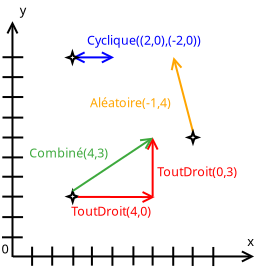 <?xml version="1.0" encoding="UTF-8"?>
<dia:diagram xmlns:dia="http://www.lysator.liu.se/~alla/dia/">
  <dia:layer name="Arrière-plan" visible="true" active="true">
    <dia:object type="Standard - Line" version="0" id="O0">
      <dia:attribute name="obj_pos">
        <dia:point val="20.978,5.185"/>
      </dia:attribute>
      <dia:attribute name="obj_bb">
        <dia:rectangle val="20.647,5.135;21.309,17.028"/>
      </dia:attribute>
      <dia:attribute name="conn_endpoints">
        <dia:point val="20.978,5.185"/>
        <dia:point val="20.98,16.978"/>
      </dia:attribute>
      <dia:attribute name="numcp">
        <dia:int val="1"/>
      </dia:attribute>
      <dia:attribute name="start_arrow">
        <dia:enum val="1"/>
      </dia:attribute>
      <dia:attribute name="start_arrow_length">
        <dia:real val="0.5"/>
      </dia:attribute>
      <dia:attribute name="start_arrow_width">
        <dia:real val="0.5"/>
      </dia:attribute>
    </dia:object>
    <dia:object type="Standard - Line" version="0" id="O1">
      <dia:attribute name="obj_pos">
        <dia:point val="33.06,16.948"/>
      </dia:attribute>
      <dia:attribute name="obj_bb">
        <dia:rectangle val="20.95,16.617;33.111,17.279"/>
      </dia:attribute>
      <dia:attribute name="conn_endpoints">
        <dia:point val="33.06,16.948"/>
        <dia:point val="21,16.949"/>
      </dia:attribute>
      <dia:attribute name="numcp">
        <dia:int val="1"/>
      </dia:attribute>
      <dia:attribute name="start_arrow">
        <dia:enum val="1"/>
      </dia:attribute>
      <dia:attribute name="start_arrow_length">
        <dia:real val="0.5"/>
      </dia:attribute>
      <dia:attribute name="start_arrow_width">
        <dia:real val="0.5"/>
      </dia:attribute>
    </dia:object>
    <dia:object type="Standard - Line" version="0" id="O2">
      <dia:attribute name="obj_pos">
        <dia:point val="21.96,16.46"/>
      </dia:attribute>
      <dia:attribute name="obj_bb">
        <dia:rectangle val="21.91,16.41;22.011,17.465"/>
      </dia:attribute>
      <dia:attribute name="conn_endpoints">
        <dia:point val="21.96,16.46"/>
        <dia:point val="21.96,17.415"/>
      </dia:attribute>
      <dia:attribute name="numcp">
        <dia:int val="1"/>
      </dia:attribute>
    </dia:object>
    <dia:object type="Standard - Line" version="0" id="O3">
      <dia:attribute name="obj_pos">
        <dia:point val="22.965,16.453"/>
      </dia:attribute>
      <dia:attribute name="obj_bb">
        <dia:rectangle val="22.915,16.403;23.015,17.457"/>
      </dia:attribute>
      <dia:attribute name="conn_endpoints">
        <dia:point val="22.965,16.453"/>
        <dia:point val="22.965,17.407"/>
      </dia:attribute>
      <dia:attribute name="numcp">
        <dia:int val="1"/>
      </dia:attribute>
    </dia:object>
    <dia:object type="Standard - Line" version="0" id="O4">
      <dia:attribute name="obj_pos">
        <dia:point val="24.02,16.453"/>
      </dia:attribute>
      <dia:attribute name="obj_bb">
        <dia:rectangle val="23.97,16.403;24.07,17.457"/>
      </dia:attribute>
      <dia:attribute name="conn_endpoints">
        <dia:point val="24.02,16.453"/>
        <dia:point val="24.02,17.407"/>
      </dia:attribute>
      <dia:attribute name="numcp">
        <dia:int val="1"/>
      </dia:attribute>
    </dia:object>
    <dia:object type="Standard - Line" version="0" id="O5">
      <dia:attribute name="obj_pos">
        <dia:point val="24.951,16.453"/>
      </dia:attribute>
      <dia:attribute name="obj_bb">
        <dia:rectangle val="24.901,16.403;25.001,17.457"/>
      </dia:attribute>
      <dia:attribute name="conn_endpoints">
        <dia:point val="24.951,16.453"/>
        <dia:point val="24.951,17.407"/>
      </dia:attribute>
      <dia:attribute name="numcp">
        <dia:int val="1"/>
      </dia:attribute>
    </dia:object>
    <dia:object type="Standard - Line" version="0" id="O6">
      <dia:attribute name="obj_pos">
        <dia:point val="25.976,16.46"/>
      </dia:attribute>
      <dia:attribute name="obj_bb">
        <dia:rectangle val="25.926,16.41;26.026,17.465"/>
      </dia:attribute>
      <dia:attribute name="conn_endpoints">
        <dia:point val="25.976,16.46"/>
        <dia:point val="25.976,17.415"/>
      </dia:attribute>
      <dia:attribute name="numcp">
        <dia:int val="1"/>
      </dia:attribute>
    </dia:object>
    <dia:object type="Standard - Line" version="0" id="O7">
      <dia:attribute name="obj_pos">
        <dia:point val="27.025,16.439"/>
      </dia:attribute>
      <dia:attribute name="obj_bb">
        <dia:rectangle val="26.975,16.389;27.075,17.443"/>
      </dia:attribute>
      <dia:attribute name="conn_endpoints">
        <dia:point val="27.025,16.439"/>
        <dia:point val="27.025,17.393"/>
      </dia:attribute>
      <dia:attribute name="numcp">
        <dia:int val="1"/>
      </dia:attribute>
    </dia:object>
    <dia:object type="Standard - Line" version="0" id="O8">
      <dia:attribute name="obj_pos">
        <dia:point val="27.986,16.449"/>
      </dia:attribute>
      <dia:attribute name="obj_bb">
        <dia:rectangle val="27.936,16.399;28.036,17.454"/>
      </dia:attribute>
      <dia:attribute name="conn_endpoints">
        <dia:point val="27.986,16.449"/>
        <dia:point val="27.986,17.404"/>
      </dia:attribute>
      <dia:attribute name="numcp">
        <dia:int val="1"/>
      </dia:attribute>
    </dia:object>
    <dia:object type="Standard - Line" version="0" id="O9">
      <dia:attribute name="obj_pos">
        <dia:point val="29.016,16.46"/>
      </dia:attribute>
      <dia:attribute name="obj_bb">
        <dia:rectangle val="28.966,16.41;29.066,17.464"/>
      </dia:attribute>
      <dia:attribute name="conn_endpoints">
        <dia:point val="29.016,16.46"/>
        <dia:point val="29.016,17.414"/>
      </dia:attribute>
      <dia:attribute name="numcp">
        <dia:int val="1"/>
      </dia:attribute>
    </dia:object>
    <dia:object type="Standard - Line" version="0" id="O10">
      <dia:attribute name="obj_pos">
        <dia:point val="29.989,16.467"/>
      </dia:attribute>
      <dia:attribute name="obj_bb">
        <dia:rectangle val="29.939,16.417;30.039,17.472"/>
      </dia:attribute>
      <dia:attribute name="conn_endpoints">
        <dia:point val="29.989,16.467"/>
        <dia:point val="29.989,17.422"/>
      </dia:attribute>
      <dia:attribute name="numcp">
        <dia:int val="1"/>
      </dia:attribute>
    </dia:object>
    <dia:object type="Standard - Line" version="0" id="O11">
      <dia:attribute name="obj_pos">
        <dia:point val="31.02,16.473"/>
      </dia:attribute>
      <dia:attribute name="obj_bb">
        <dia:rectangle val="30.971,16.423;31.07,17.477"/>
      </dia:attribute>
      <dia:attribute name="conn_endpoints">
        <dia:point val="31.02,16.473"/>
        <dia:point val="31.02,17.427"/>
      </dia:attribute>
      <dia:attribute name="numcp">
        <dia:int val="1"/>
      </dia:attribute>
    </dia:object>
    <dia:object type="Standard - Line" version="0" id="O12">
      <dia:attribute name="obj_pos">
        <dia:point val="20.455,15.991"/>
      </dia:attribute>
      <dia:attribute name="obj_bb">
        <dia:rectangle val="20.405,15.941;21.543,16.041"/>
      </dia:attribute>
      <dia:attribute name="conn_endpoints">
        <dia:point val="20.455,15.991"/>
        <dia:point val="21.493,15.991"/>
      </dia:attribute>
      <dia:attribute name="numcp">
        <dia:int val="1"/>
      </dia:attribute>
    </dia:object>
    <dia:object type="Standard - Line" version="0" id="O13">
      <dia:attribute name="obj_pos">
        <dia:point val="20.47,14.981"/>
      </dia:attribute>
      <dia:attribute name="obj_bb">
        <dia:rectangle val="20.42,14.931;21.558,15.031"/>
      </dia:attribute>
      <dia:attribute name="conn_endpoints">
        <dia:point val="20.47,14.981"/>
        <dia:point val="21.508,14.981"/>
      </dia:attribute>
      <dia:attribute name="numcp">
        <dia:int val="1"/>
      </dia:attribute>
    </dia:object>
    <dia:object type="Standard - Line" version="0" id="O14">
      <dia:attribute name="obj_pos">
        <dia:point val="20.47,13.956"/>
      </dia:attribute>
      <dia:attribute name="obj_bb">
        <dia:rectangle val="20.42,13.906;21.558,14.006"/>
      </dia:attribute>
      <dia:attribute name="conn_endpoints">
        <dia:point val="20.47,13.956"/>
        <dia:point val="21.508,13.956"/>
      </dia:attribute>
      <dia:attribute name="numcp">
        <dia:int val="1"/>
      </dia:attribute>
    </dia:object>
    <dia:object type="Standard - Line" version="0" id="O15">
      <dia:attribute name="obj_pos">
        <dia:point val="20.47,12.961"/>
      </dia:attribute>
      <dia:attribute name="obj_bb">
        <dia:rectangle val="20.42,12.911;21.558,13.011"/>
      </dia:attribute>
      <dia:attribute name="conn_endpoints">
        <dia:point val="20.47,12.961"/>
        <dia:point val="21.508,12.961"/>
      </dia:attribute>
      <dia:attribute name="numcp">
        <dia:int val="1"/>
      </dia:attribute>
    </dia:object>
    <dia:object type="Standard - Line" version="0" id="O16">
      <dia:attribute name="obj_pos">
        <dia:point val="20.47,11.995"/>
      </dia:attribute>
      <dia:attribute name="obj_bb">
        <dia:rectangle val="20.42,11.945;21.558,12.045"/>
      </dia:attribute>
      <dia:attribute name="conn_endpoints">
        <dia:point val="20.47,11.995"/>
        <dia:point val="21.508,11.995"/>
      </dia:attribute>
      <dia:attribute name="numcp">
        <dia:int val="1"/>
      </dia:attribute>
    </dia:object>
    <dia:object type="Standard - Line" version="0" id="O17">
      <dia:attribute name="obj_pos">
        <dia:point val="20.481,11.0"/>
      </dia:attribute>
      <dia:attribute name="obj_bb">
        <dia:rectangle val="20.431,10.95;21.568,11.05"/>
      </dia:attribute>
      <dia:attribute name="conn_endpoints">
        <dia:point val="20.481,11.0"/>
        <dia:point val="21.518,11.0"/>
      </dia:attribute>
      <dia:attribute name="numcp">
        <dia:int val="1"/>
      </dia:attribute>
    </dia:object>
    <dia:object type="Standard - Line" version="0" id="O18">
      <dia:attribute name="obj_pos">
        <dia:point val="20.481,10.005"/>
      </dia:attribute>
      <dia:attribute name="obj_bb">
        <dia:rectangle val="20.431,9.954;21.568,10.055"/>
      </dia:attribute>
      <dia:attribute name="conn_endpoints">
        <dia:point val="20.481,10.005"/>
        <dia:point val="21.518,10.005"/>
      </dia:attribute>
      <dia:attribute name="numcp">
        <dia:int val="1"/>
      </dia:attribute>
    </dia:object>
    <dia:object type="Standard - Line" version="0" id="O19">
      <dia:attribute name="obj_pos">
        <dia:point val="20.481,8.977"/>
      </dia:attribute>
      <dia:attribute name="obj_bb">
        <dia:rectangle val="20.431,8.927;21.568,9.027"/>
      </dia:attribute>
      <dia:attribute name="conn_endpoints">
        <dia:point val="20.481,8.977"/>
        <dia:point val="21.518,8.977"/>
      </dia:attribute>
      <dia:attribute name="numcp">
        <dia:int val="1"/>
      </dia:attribute>
    </dia:object>
    <dia:object type="Standard - Line" version="0" id="O20">
      <dia:attribute name="obj_pos">
        <dia:point val="20.481,7.981"/>
      </dia:attribute>
      <dia:attribute name="obj_bb">
        <dia:rectangle val="20.431,7.931;21.568,8.031"/>
      </dia:attribute>
      <dia:attribute name="conn_endpoints">
        <dia:point val="20.481,7.981"/>
        <dia:point val="21.518,7.981"/>
      </dia:attribute>
      <dia:attribute name="numcp">
        <dia:int val="1"/>
      </dia:attribute>
    </dia:object>
    <dia:object type="Standard - Line" version="0" id="O21">
      <dia:attribute name="obj_pos">
        <dia:point val="20.481,6.986"/>
      </dia:attribute>
      <dia:attribute name="obj_bb">
        <dia:rectangle val="20.431,6.936;21.568,7.036"/>
      </dia:attribute>
      <dia:attribute name="conn_endpoints">
        <dia:point val="20.481,6.986"/>
        <dia:point val="21.518,6.986"/>
      </dia:attribute>
      <dia:attribute name="numcp">
        <dia:int val="1"/>
      </dia:attribute>
    </dia:object>
    <dia:object type="Standard - Text" version="1" id="O22">
      <dia:attribute name="obj_pos">
        <dia:point val="32.718,16.421"/>
      </dia:attribute>
      <dia:attribute name="obj_bb">
        <dia:rectangle val="32.718,15.826;33.098,16.573"/>
      </dia:attribute>
      <dia:attribute name="text">
        <dia:composite type="text">
          <dia:attribute name="string">
            <dia:string>#x#</dia:string>
          </dia:attribute>
          <dia:attribute name="font">
            <dia:font family="sans" style="0" name="Helvetica"/>
          </dia:attribute>
          <dia:attribute name="height">
            <dia:real val="0.8"/>
          </dia:attribute>
          <dia:attribute name="pos">
            <dia:point val="32.718,16.421"/>
          </dia:attribute>
          <dia:attribute name="color">
            <dia:color val="#000000"/>
          </dia:attribute>
          <dia:attribute name="alignment">
            <dia:enum val="0"/>
          </dia:attribute>
        </dia:composite>
      </dia:attribute>
      <dia:attribute name="valign">
        <dia:enum val="3"/>
      </dia:attribute>
    </dia:object>
    <dia:object type="Standard - Text" version="1" id="O23">
      <dia:attribute name="obj_pos">
        <dia:point val="21.339,4.86"/>
      </dia:attribute>
      <dia:attribute name="obj_bb">
        <dia:rectangle val="21.339,4.265;21.719,5.013"/>
      </dia:attribute>
      <dia:attribute name="text">
        <dia:composite type="text">
          <dia:attribute name="string">
            <dia:string>#y#</dia:string>
          </dia:attribute>
          <dia:attribute name="font">
            <dia:font family="sans" style="0" name="Helvetica"/>
          </dia:attribute>
          <dia:attribute name="height">
            <dia:real val="0.8"/>
          </dia:attribute>
          <dia:attribute name="pos">
            <dia:point val="21.339,4.86"/>
          </dia:attribute>
          <dia:attribute name="color">
            <dia:color val="#000000"/>
          </dia:attribute>
          <dia:attribute name="alignment">
            <dia:enum val="0"/>
          </dia:attribute>
        </dia:composite>
      </dia:attribute>
      <dia:attribute name="valign">
        <dia:enum val="3"/>
      </dia:attribute>
    </dia:object>
    <dia:object type="Standard - Text" version="1" id="O24">
      <dia:attribute name="obj_pos">
        <dia:point val="20.425,16.804"/>
      </dia:attribute>
      <dia:attribute name="obj_bb">
        <dia:rectangle val="20.425,16.209;20.833,16.957"/>
      </dia:attribute>
      <dia:attribute name="text">
        <dia:composite type="text">
          <dia:attribute name="string">
            <dia:string>#0#</dia:string>
          </dia:attribute>
          <dia:attribute name="font">
            <dia:font family="sans" style="0" name="Helvetica"/>
          </dia:attribute>
          <dia:attribute name="height">
            <dia:real val="0.8"/>
          </dia:attribute>
          <dia:attribute name="pos">
            <dia:point val="20.425,16.804"/>
          </dia:attribute>
          <dia:attribute name="color">
            <dia:color val="#000000"/>
          </dia:attribute>
          <dia:attribute name="alignment">
            <dia:enum val="0"/>
          </dia:attribute>
        </dia:composite>
      </dia:attribute>
      <dia:attribute name="valign">
        <dia:enum val="3"/>
      </dia:attribute>
    </dia:object>
    <dia:object type="Geometric - Four Point Star" version="1" id="O25">
      <dia:attribute name="obj_pos">
        <dia:point val="23.73,13.677"/>
      </dia:attribute>
      <dia:attribute name="obj_bb">
        <dia:rectangle val="23.58,13.51;24.398,14.395"/>
      </dia:attribute>
      <dia:attribute name="meta">
        <dia:composite type="dict"/>
      </dia:attribute>
      <dia:attribute name="elem_corner">
        <dia:point val="23.73,13.677"/>
      </dia:attribute>
      <dia:attribute name="elem_width">
        <dia:real val="0.519"/>
      </dia:attribute>
      <dia:attribute name="elem_height">
        <dia:real val="0.551"/>
      </dia:attribute>
      <dia:attribute name="line_width">
        <dia:real val="0.1"/>
      </dia:attribute>
      <dia:attribute name="line_colour">
        <dia:color val="#000000"/>
      </dia:attribute>
      <dia:attribute name="fill_colour">
        <dia:color val="#ffffff"/>
      </dia:attribute>
      <dia:attribute name="show_background">
        <dia:boolean val="true"/>
      </dia:attribute>
      <dia:attribute name="line_style">
        <dia:enum val="0"/>
        <dia:real val="1"/>
      </dia:attribute>
      <dia:attribute name="flip_horizontal">
        <dia:boolean val="false"/>
      </dia:attribute>
      <dia:attribute name="flip_vertical">
        <dia:boolean val="false"/>
      </dia:attribute>
      <dia:attribute name="subscale">
        <dia:real val="1"/>
      </dia:attribute>
    </dia:object>
    <dia:object type="Standard - Line" version="0" id="O26">
      <dia:attribute name="obj_pos">
        <dia:point val="28.093,13.978"/>
      </dia:attribute>
      <dia:attribute name="obj_bb">
        <dia:rectangle val="24.198,13.646;28.143,14.308"/>
      </dia:attribute>
      <dia:attribute name="conn_endpoints">
        <dia:point val="28.093,13.978"/>
        <dia:point val="24.248,13.97"/>
      </dia:attribute>
      <dia:attribute name="numcp">
        <dia:int val="1"/>
      </dia:attribute>
      <dia:attribute name="line_color">
        <dia:color val="#ff0000"/>
      </dia:attribute>
      <dia:attribute name="line_width">
        <dia:real val="0.1"/>
      </dia:attribute>
      <dia:attribute name="start_arrow">
        <dia:enum val="1"/>
      </dia:attribute>
      <dia:attribute name="start_arrow_length">
        <dia:real val="0.5"/>
      </dia:attribute>
      <dia:attribute name="start_arrow_width">
        <dia:real val="0.5"/>
      </dia:attribute>
      <dia:connections>
        <dia:connection handle="1" to="O25" connection="4"/>
      </dia:connections>
    </dia:object>
    <dia:object type="Standard - Line" version="0" id="O27">
      <dia:attribute name="obj_pos">
        <dia:point val="27.987,10.991"/>
      </dia:attribute>
      <dia:attribute name="obj_bb">
        <dia:rectangle val="27.656,10.941;28.318,13.975"/>
      </dia:attribute>
      <dia:attribute name="conn_endpoints">
        <dia:point val="27.987,10.991"/>
        <dia:point val="27.987,13.925"/>
      </dia:attribute>
      <dia:attribute name="numcp">
        <dia:int val="1"/>
      </dia:attribute>
      <dia:attribute name="line_color">
        <dia:color val="#ff0000"/>
      </dia:attribute>
      <dia:attribute name="line_width">
        <dia:real val="0.1"/>
      </dia:attribute>
      <dia:attribute name="start_arrow">
        <dia:enum val="1"/>
      </dia:attribute>
      <dia:attribute name="start_arrow_length">
        <dia:real val="0.5"/>
      </dia:attribute>
      <dia:attribute name="start_arrow_width">
        <dia:real val="0.5"/>
      </dia:attribute>
    </dia:object>
    <dia:object type="Standard - Line" version="0" id="O28">
      <dia:attribute name="obj_pos">
        <dia:point val="28.005,11.008"/>
      </dia:attribute>
      <dia:attribute name="obj_bb">
        <dia:rectangle val="23.92,10.939;28.074,13.746"/>
      </dia:attribute>
      <dia:attribute name="conn_endpoints">
        <dia:point val="28.005,11.008"/>
        <dia:point val="23.989,13.677"/>
      </dia:attribute>
      <dia:attribute name="numcp">
        <dia:int val="1"/>
      </dia:attribute>
      <dia:attribute name="line_color">
        <dia:color val="#3da93d"/>
      </dia:attribute>
      <dia:attribute name="line_width">
        <dia:real val="0.1"/>
      </dia:attribute>
      <dia:attribute name="start_arrow">
        <dia:enum val="1"/>
      </dia:attribute>
      <dia:attribute name="start_arrow_length">
        <dia:real val="0.5"/>
      </dia:attribute>
      <dia:attribute name="start_arrow_width">
        <dia:real val="0.5"/>
      </dia:attribute>
      <dia:connections>
        <dia:connection handle="1" to="O25" connection="2"/>
      </dia:connections>
    </dia:object>
    <dia:object type="Standard - Text" version="1" id="O29">
      <dia:attribute name="obj_pos">
        <dia:point val="23.921,14.915"/>
      </dia:attribute>
      <dia:attribute name="obj_bb">
        <dia:rectangle val="23.921,14.338;28.199,15.062"/>
      </dia:attribute>
      <dia:attribute name="text">
        <dia:composite type="text">
          <dia:attribute name="string">
            <dia:string>#ToutDroit(4,0)#</dia:string>
          </dia:attribute>
          <dia:attribute name="font">
            <dia:font family="sans" style="0" name="Helvetica"/>
          </dia:attribute>
          <dia:attribute name="height">
            <dia:real val="0.776"/>
          </dia:attribute>
          <dia:attribute name="pos">
            <dia:point val="23.921,14.915"/>
          </dia:attribute>
          <dia:attribute name="color">
            <dia:color val="#ff0000"/>
          </dia:attribute>
          <dia:attribute name="alignment">
            <dia:enum val="0"/>
          </dia:attribute>
        </dia:composite>
      </dia:attribute>
      <dia:attribute name="valign">
        <dia:enum val="3"/>
      </dia:attribute>
    </dia:object>
    <dia:object type="Standard - Text" version="1" id="O30">
      <dia:attribute name="obj_pos">
        <dia:point val="25.477,14.756"/>
      </dia:attribute>
      <dia:attribute name="obj_bb">
        <dia:rectangle val="25.477,14.161;25.477,14.908"/>
      </dia:attribute>
      <dia:attribute name="text">
        <dia:composite type="text">
          <dia:attribute name="string">
            <dia:string>##</dia:string>
          </dia:attribute>
          <dia:attribute name="font">
            <dia:font family="sans" style="0" name="Helvetica"/>
          </dia:attribute>
          <dia:attribute name="height">
            <dia:real val="0.8"/>
          </dia:attribute>
          <dia:attribute name="pos">
            <dia:point val="25.477,14.756"/>
          </dia:attribute>
          <dia:attribute name="color">
            <dia:color val="#000000"/>
          </dia:attribute>
          <dia:attribute name="alignment">
            <dia:enum val="0"/>
          </dia:attribute>
        </dia:composite>
      </dia:attribute>
      <dia:attribute name="valign">
        <dia:enum val="3"/>
      </dia:attribute>
    </dia:object>
    <dia:object type="Standard - Text" version="1" id="O31">
      <dia:attribute name="obj_pos">
        <dia:point val="28.217,12.935"/>
      </dia:attribute>
      <dia:attribute name="obj_bb">
        <dia:rectangle val="28.217,12.358;32.494,13.083"/>
      </dia:attribute>
      <dia:attribute name="text">
        <dia:composite type="text">
          <dia:attribute name="string">
            <dia:string>#ToutDroit(0,3)#</dia:string>
          </dia:attribute>
          <dia:attribute name="font">
            <dia:font family="sans" style="0" name="Helvetica"/>
          </dia:attribute>
          <dia:attribute name="height">
            <dia:real val="0.776"/>
          </dia:attribute>
          <dia:attribute name="pos">
            <dia:point val="28.217,12.935"/>
          </dia:attribute>
          <dia:attribute name="color">
            <dia:color val="#ff0000"/>
          </dia:attribute>
          <dia:attribute name="alignment">
            <dia:enum val="0"/>
          </dia:attribute>
        </dia:composite>
      </dia:attribute>
      <dia:attribute name="valign">
        <dia:enum val="3"/>
      </dia:attribute>
    </dia:object>
    <dia:object type="Standard - Text" version="1" id="O32">
      <dia:attribute name="obj_pos">
        <dia:point val="21.817,11.998"/>
      </dia:attribute>
      <dia:attribute name="obj_bb">
        <dia:rectangle val="21.817,11.403;26.068,12.182"/>
      </dia:attribute>
      <dia:attribute name="text">
        <dia:composite type="text">
          <dia:attribute name="string">
            <dia:string>#Combiné(4,3)#</dia:string>
          </dia:attribute>
          <dia:attribute name="font">
            <dia:font family="sans" style="0" name="Helvetica"/>
          </dia:attribute>
          <dia:attribute name="height">
            <dia:real val="0.776"/>
          </dia:attribute>
          <dia:attribute name="pos">
            <dia:point val="21.817,11.998"/>
          </dia:attribute>
          <dia:attribute name="color">
            <dia:color val="#3da93d"/>
          </dia:attribute>
          <dia:attribute name="alignment">
            <dia:enum val="0"/>
          </dia:attribute>
        </dia:composite>
      </dia:attribute>
      <dia:attribute name="valign">
        <dia:enum val="3"/>
      </dia:attribute>
    </dia:object>
    <dia:object type="Standard - Line" version="0" id="O33">
      <dia:attribute name="obj_pos">
        <dia:point val="29.03,6.978"/>
      </dia:attribute>
      <dia:attribute name="obj_bb">
        <dia:rectangle val="28.877,6.917;30.066,10.782"/>
      </dia:attribute>
      <dia:attribute name="conn_endpoints">
        <dia:point val="29.03,6.978"/>
        <dia:point val="30.005,10.721"/>
      </dia:attribute>
      <dia:attribute name="numcp">
        <dia:int val="1"/>
      </dia:attribute>
      <dia:attribute name="line_color">
        <dia:color val="#ffa500"/>
      </dia:attribute>
      <dia:attribute name="line_width">
        <dia:real val="0.1"/>
      </dia:attribute>
      <dia:attribute name="start_arrow">
        <dia:enum val="1"/>
      </dia:attribute>
      <dia:attribute name="start_arrow_length">
        <dia:real val="0.5"/>
      </dia:attribute>
      <dia:attribute name="start_arrow_width">
        <dia:real val="0.5"/>
      </dia:attribute>
      <dia:connections>
        <dia:connection handle="1" to="O36" connection="2"/>
      </dia:connections>
    </dia:object>
    <dia:object type="Standard - Text" version="1" id="O34">
      <dia:attribute name="obj_pos">
        <dia:point val="24.858,9.488"/>
      </dia:attribute>
      <dia:attribute name="obj_bb">
        <dia:rectangle val="24.858,8.911;29.336,9.636"/>
      </dia:attribute>
      <dia:attribute name="text">
        <dia:composite type="text">
          <dia:attribute name="string">
            <dia:string>#Aléatoire(-1,4)#</dia:string>
          </dia:attribute>
          <dia:attribute name="font">
            <dia:font family="sans" style="0" name="Helvetica"/>
          </dia:attribute>
          <dia:attribute name="height">
            <dia:real val="0.776"/>
          </dia:attribute>
          <dia:attribute name="pos">
            <dia:point val="24.858,9.488"/>
          </dia:attribute>
          <dia:attribute name="color">
            <dia:color val="#ffa500"/>
          </dia:attribute>
          <dia:attribute name="alignment">
            <dia:enum val="0"/>
          </dia:attribute>
        </dia:composite>
      </dia:attribute>
      <dia:attribute name="valign">
        <dia:enum val="3"/>
      </dia:attribute>
    </dia:object>
    <dia:object type="Standard - Text" version="1" id="O35">
      <dia:attribute name="obj_pos">
        <dia:point val="34.864,11.008"/>
      </dia:attribute>
      <dia:attribute name="obj_bb">
        <dia:rectangle val="34.864,10.413;34.864,11.161"/>
      </dia:attribute>
      <dia:attribute name="text">
        <dia:composite type="text">
          <dia:attribute name="string">
            <dia:string>##</dia:string>
          </dia:attribute>
          <dia:attribute name="font">
            <dia:font family="sans" style="0" name="Helvetica"/>
          </dia:attribute>
          <dia:attribute name="height">
            <dia:real val="0.8"/>
          </dia:attribute>
          <dia:attribute name="pos">
            <dia:point val="34.864,11.008"/>
          </dia:attribute>
          <dia:attribute name="color">
            <dia:color val="#000000"/>
          </dia:attribute>
          <dia:attribute name="alignment">
            <dia:enum val="0"/>
          </dia:attribute>
        </dia:composite>
      </dia:attribute>
      <dia:attribute name="valign">
        <dia:enum val="3"/>
      </dia:attribute>
    </dia:object>
    <dia:object type="Geometric - Four Point Star" version="1" id="O36">
      <dia:attribute name="obj_pos">
        <dia:point val="29.745,10.721"/>
      </dia:attribute>
      <dia:attribute name="obj_bb">
        <dia:rectangle val="29.596,10.554;30.414,11.439"/>
      </dia:attribute>
      <dia:attribute name="meta">
        <dia:composite type="dict"/>
      </dia:attribute>
      <dia:attribute name="elem_corner">
        <dia:point val="29.745,10.721"/>
      </dia:attribute>
      <dia:attribute name="elem_width">
        <dia:real val="0.519"/>
      </dia:attribute>
      <dia:attribute name="elem_height">
        <dia:real val="0.551"/>
      </dia:attribute>
      <dia:attribute name="line_width">
        <dia:real val="0.1"/>
      </dia:attribute>
      <dia:attribute name="line_colour">
        <dia:color val="#000000"/>
      </dia:attribute>
      <dia:attribute name="fill_colour">
        <dia:color val="#ffffff"/>
      </dia:attribute>
      <dia:attribute name="show_background">
        <dia:boolean val="true"/>
      </dia:attribute>
      <dia:attribute name="line_style">
        <dia:enum val="0"/>
        <dia:real val="1"/>
      </dia:attribute>
      <dia:attribute name="flip_horizontal">
        <dia:boolean val="false"/>
      </dia:attribute>
      <dia:attribute name="flip_vertical">
        <dia:boolean val="false"/>
      </dia:attribute>
      <dia:attribute name="subscale">
        <dia:real val="1"/>
      </dia:attribute>
    </dia:object>
    <dia:object type="Standard - Line" version="0" id="O37">
      <dia:attribute name="obj_pos">
        <dia:point val="23.974,6.995"/>
      </dia:attribute>
      <dia:attribute name="obj_bb">
        <dia:rectangle val="23.924,6.665;26.11,7.326"/>
      </dia:attribute>
      <dia:attribute name="conn_endpoints">
        <dia:point val="23.974,6.995"/>
        <dia:point val="26.06,6.995"/>
      </dia:attribute>
      <dia:attribute name="numcp">
        <dia:int val="1"/>
      </dia:attribute>
      <dia:attribute name="line_color">
        <dia:color val="#0000ff"/>
      </dia:attribute>
      <dia:attribute name="line_width">
        <dia:real val="0.1"/>
      </dia:attribute>
      <dia:attribute name="start_arrow">
        <dia:enum val="1"/>
      </dia:attribute>
      <dia:attribute name="start_arrow_length">
        <dia:real val="0.5"/>
      </dia:attribute>
      <dia:attribute name="start_arrow_width">
        <dia:real val="0.5"/>
      </dia:attribute>
      <dia:attribute name="end_arrow">
        <dia:enum val="1"/>
      </dia:attribute>
      <dia:attribute name="end_arrow_length">
        <dia:real val="0.5"/>
      </dia:attribute>
      <dia:attribute name="end_arrow_width">
        <dia:real val="0.5"/>
      </dia:attribute>
    </dia:object>
    <dia:object type="Geometric - Four Point Star" version="1" id="O38">
      <dia:attribute name="obj_pos">
        <dia:point val="23.717,6.726"/>
      </dia:attribute>
      <dia:attribute name="obj_bb">
        <dia:rectangle val="23.568,6.559;24.386,7.444"/>
      </dia:attribute>
      <dia:attribute name="meta">
        <dia:composite type="dict"/>
      </dia:attribute>
      <dia:attribute name="elem_corner">
        <dia:point val="23.717,6.726"/>
      </dia:attribute>
      <dia:attribute name="elem_width">
        <dia:real val="0.519"/>
      </dia:attribute>
      <dia:attribute name="elem_height">
        <dia:real val="0.551"/>
      </dia:attribute>
      <dia:attribute name="line_width">
        <dia:real val="0.1"/>
      </dia:attribute>
      <dia:attribute name="line_colour">
        <dia:color val="#000000"/>
      </dia:attribute>
      <dia:attribute name="fill_colour">
        <dia:color val="#ffffff"/>
      </dia:attribute>
      <dia:attribute name="show_background">
        <dia:boolean val="true"/>
      </dia:attribute>
      <dia:attribute name="line_style">
        <dia:enum val="0"/>
        <dia:real val="1"/>
      </dia:attribute>
      <dia:attribute name="flip_horizontal">
        <dia:boolean val="false"/>
      </dia:attribute>
      <dia:attribute name="flip_vertical">
        <dia:boolean val="false"/>
      </dia:attribute>
      <dia:attribute name="subscale">
        <dia:real val="1"/>
      </dia:attribute>
    </dia:object>
    <dia:object type="Standard - Text" version="1" id="O39">
      <dia:attribute name="obj_pos">
        <dia:point val="24.699,6.359"/>
      </dia:attribute>
      <dia:attribute name="obj_bb">
        <dia:rectangle val="24.699,5.782;31.209,6.507"/>
      </dia:attribute>
      <dia:attribute name="text">
        <dia:composite type="text">
          <dia:attribute name="string">
            <dia:string>#Cyclique((2,0),(-2,0))#</dia:string>
          </dia:attribute>
          <dia:attribute name="font">
            <dia:font family="sans" style="0" name="Helvetica"/>
          </dia:attribute>
          <dia:attribute name="height">
            <dia:real val="0.776"/>
          </dia:attribute>
          <dia:attribute name="pos">
            <dia:point val="24.699,6.359"/>
          </dia:attribute>
          <dia:attribute name="color">
            <dia:color val="#0000ff"/>
          </dia:attribute>
          <dia:attribute name="alignment">
            <dia:enum val="0"/>
          </dia:attribute>
        </dia:composite>
      </dia:attribute>
      <dia:attribute name="valign">
        <dia:enum val="3"/>
      </dia:attribute>
    </dia:object>
  </dia:layer>
</dia:diagram>

